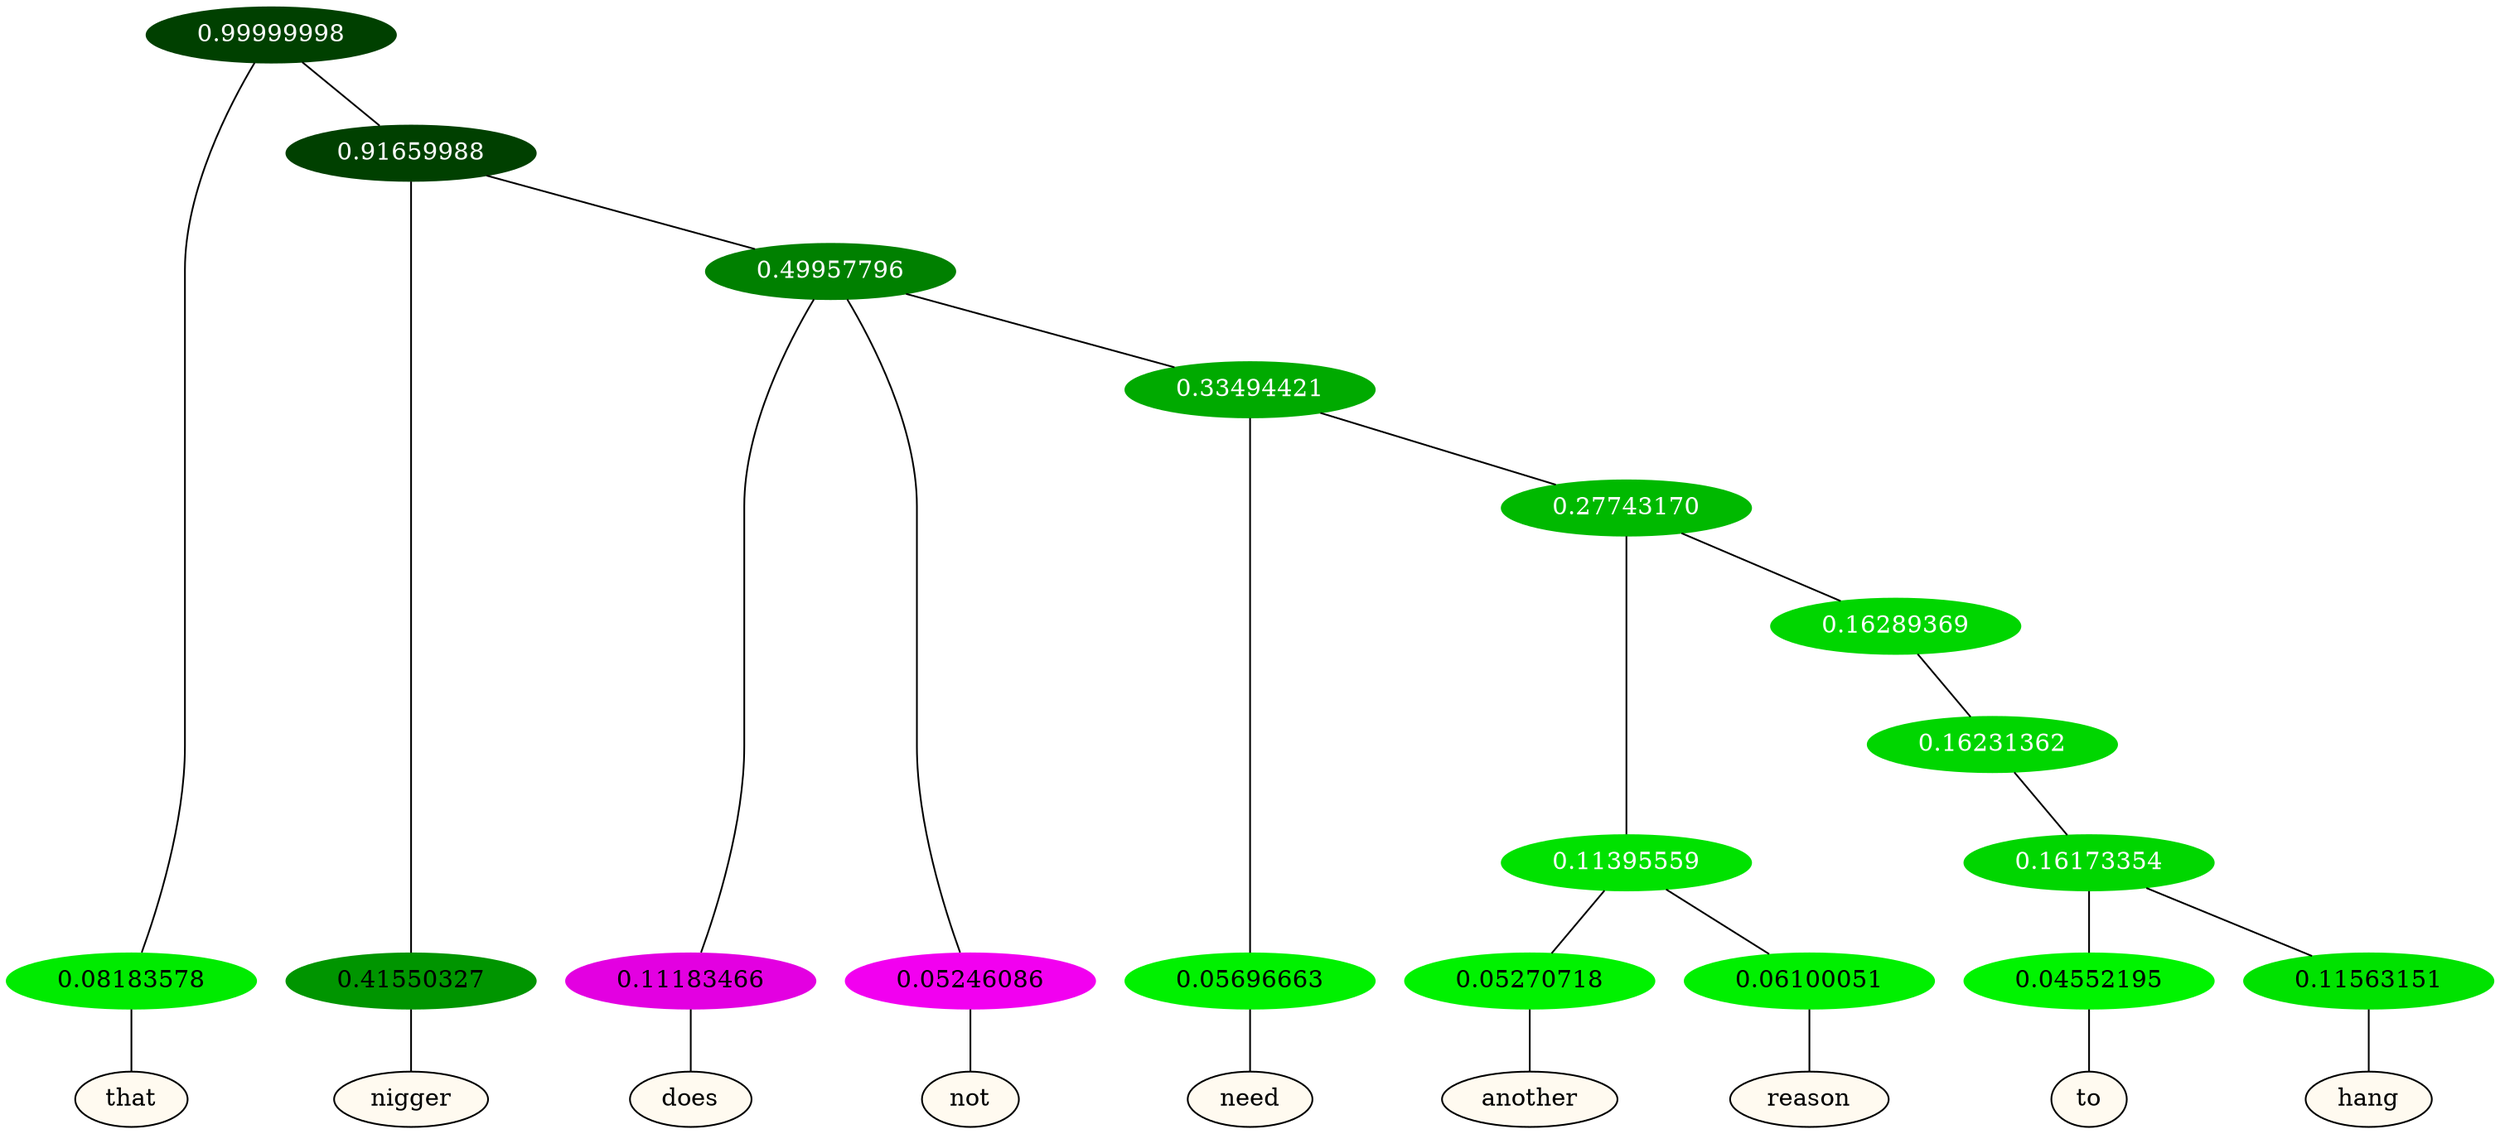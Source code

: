 graph {
	node [format=png height=0.15 nodesep=0.001 ordering=out overlap=prism overlap_scaling=0.01 ranksep=0.001 ratio=0.2 style=filled width=0.15]
	{
		rank=same
		a_w_1 [label=that color=black fillcolor=floralwhite style="filled,solid"]
		a_w_3 [label=nigger color=black fillcolor=floralwhite style="filled,solid"]
		a_w_5 [label=does color=black fillcolor=floralwhite style="filled,solid"]
		a_w_6 [label=not color=black fillcolor=floralwhite style="filled,solid"]
		a_w_8 [label=need color=black fillcolor=floralwhite style="filled,solid"]
		a_w_12 [label=another color=black fillcolor=floralwhite style="filled,solid"]
		a_w_13 [label=reason color=black fillcolor=floralwhite style="filled,solid"]
		a_w_16 [label=to color=black fillcolor=floralwhite style="filled,solid"]
		a_w_17 [label=hang color=black fillcolor=floralwhite style="filled,solid"]
	}
	a_n_1 -- a_w_1
	a_n_3 -- a_w_3
	a_n_5 -- a_w_5
	a_n_6 -- a_w_6
	a_n_8 -- a_w_8
	a_n_12 -- a_w_12
	a_n_13 -- a_w_13
	a_n_16 -- a_w_16
	a_n_17 -- a_w_17
	{
		rank=same
		a_n_1 [label=0.08183578 color="0.334 1.000 0.918" fontcolor=black]
		a_n_3 [label=0.41550327 color="0.334 1.000 0.584" fontcolor=black]
		a_n_5 [label=0.11183466 color="0.835 1.000 0.888" fontcolor=black]
		a_n_6 [label=0.05246086 color="0.835 1.000 0.948" fontcolor=black]
		a_n_8 [label=0.05696663 color="0.334 1.000 0.943" fontcolor=black]
		a_n_12 [label=0.05270718 color="0.334 1.000 0.947" fontcolor=black]
		a_n_13 [label=0.06100051 color="0.334 1.000 0.939" fontcolor=black]
		a_n_16 [label=0.04552195 color="0.334 1.000 0.954" fontcolor=black]
		a_n_17 [label=0.11563151 color="0.334 1.000 0.884" fontcolor=black]
	}
	a_n_0 [label=0.99999998 color="0.334 1.000 0.250" fontcolor=grey99]
	a_n_0 -- a_n_1
	a_n_2 [label=0.91659988 color="0.334 1.000 0.250" fontcolor=grey99]
	a_n_0 -- a_n_2
	a_n_2 -- a_n_3
	a_n_4 [label=0.49957796 color="0.334 1.000 0.500" fontcolor=grey99]
	a_n_2 -- a_n_4
	a_n_4 -- a_n_5
	a_n_4 -- a_n_6
	a_n_7 [label=0.33494421 color="0.334 1.000 0.665" fontcolor=grey99]
	a_n_4 -- a_n_7
	a_n_7 -- a_n_8
	a_n_9 [label=0.27743170 color="0.334 1.000 0.723" fontcolor=grey99]
	a_n_7 -- a_n_9
	a_n_10 [label=0.11395559 color="0.334 1.000 0.886" fontcolor=grey99]
	a_n_9 -- a_n_10
	a_n_11 [label=0.16289369 color="0.334 1.000 0.837" fontcolor=grey99]
	a_n_9 -- a_n_11
	a_n_10 -- a_n_12
	a_n_10 -- a_n_13
	a_n_14 [label=0.16231362 color="0.334 1.000 0.838" fontcolor=grey99]
	a_n_11 -- a_n_14
	a_n_15 [label=0.16173354 color="0.334 1.000 0.838" fontcolor=grey99]
	a_n_14 -- a_n_15
	a_n_15 -- a_n_16
	a_n_15 -- a_n_17
}
